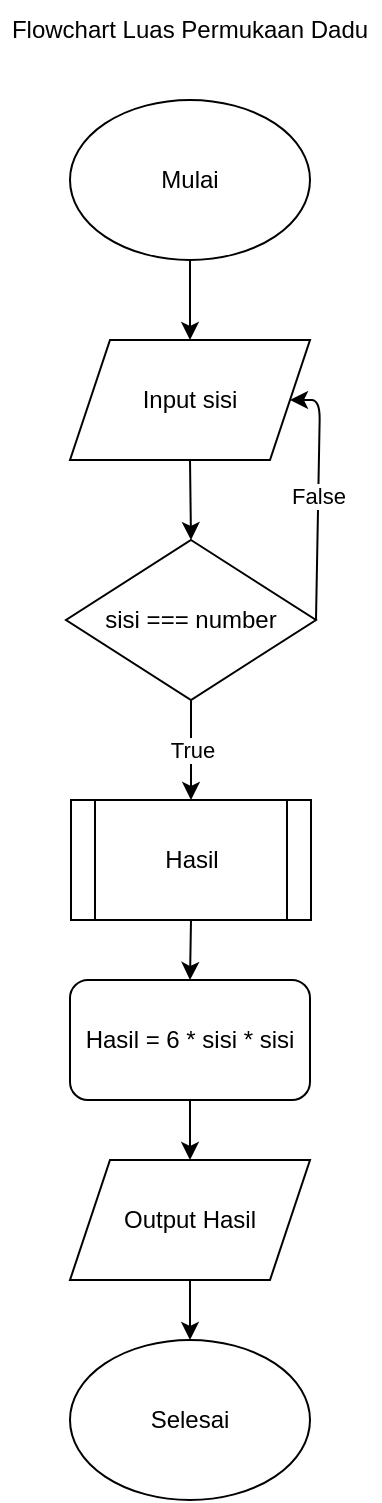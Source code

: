 <mxfile>
    <diagram id="igxhtG-qk5N7Uxzjskpd" name="Flowchart Luas permukaan dadu">
        <mxGraphModel dx="662" dy="467" grid="1" gridSize="10" guides="1" tooltips="1" connect="1" arrows="1" fold="1" page="1" pageScale="1" pageWidth="850" pageHeight="1100" math="0" shadow="0">
            <root>
                <mxCell id="0"/>
                <mxCell id="1" parent="0"/>
                <mxCell id="eGiSJUhgHARl2_mfINpc-1" value="Flowchart Luas Permukaan Dadu" style="text;html=1;strokeColor=none;fillColor=none;align=center;verticalAlign=middle;whiteSpace=wrap;rounded=0;" parent="1" vertex="1">
                    <mxGeometry x="330" y="10" width="190" height="30" as="geometry"/>
                </mxCell>
                <mxCell id="mAerkZqi7aBmmSv-46kn-1" style="edgeStyle=none;html=1;exitX=0.5;exitY=1;exitDx=0;exitDy=0;entryX=0.5;entryY=0;entryDx=0;entryDy=0;" parent="1" source="eGiSJUhgHARl2_mfINpc-2" target="eGiSJUhgHARl2_mfINpc-4" edge="1">
                    <mxGeometry relative="1" as="geometry"/>
                </mxCell>
                <mxCell id="eGiSJUhgHARl2_mfINpc-2" value="Mulai" style="ellipse;whiteSpace=wrap;html=1;" parent="1" vertex="1">
                    <mxGeometry x="365" y="60" width="120" height="80" as="geometry"/>
                </mxCell>
                <mxCell id="eGiSJUhgHARl2_mfINpc-3" value="Selesai" style="ellipse;whiteSpace=wrap;html=1;" parent="1" vertex="1">
                    <mxGeometry x="365" y="680" width="120" height="80" as="geometry"/>
                </mxCell>
                <mxCell id="eGiSJUhgHARl2_mfINpc-10" style="edgeStyle=none;html=1;exitX=0.5;exitY=1;exitDx=0;exitDy=0;entryX=0.5;entryY=0;entryDx=0;entryDy=0;" parent="1" source="eGiSJUhgHARl2_mfINpc-4" target="eGiSJUhgHARl2_mfINpc-6" edge="1">
                    <mxGeometry relative="1" as="geometry"/>
                </mxCell>
                <mxCell id="eGiSJUhgHARl2_mfINpc-4" value="Input sisi" style="shape=parallelogram;perimeter=parallelogramPerimeter;whiteSpace=wrap;html=1;fixedSize=1;" parent="1" vertex="1">
                    <mxGeometry x="365" y="180" width="120" height="60" as="geometry"/>
                </mxCell>
                <mxCell id="mAerkZqi7aBmmSv-46kn-5" style="edgeStyle=none;html=1;exitX=0.5;exitY=1;exitDx=0;exitDy=0;entryX=0.5;entryY=0;entryDx=0;entryDy=0;" parent="1" source="eGiSJUhgHARl2_mfINpc-5" target="eGiSJUhgHARl2_mfINpc-3" edge="1">
                    <mxGeometry relative="1" as="geometry"/>
                </mxCell>
                <mxCell id="eGiSJUhgHARl2_mfINpc-5" value="Output Hasil" style="shape=parallelogram;perimeter=parallelogramPerimeter;whiteSpace=wrap;html=1;fixedSize=1;" parent="1" vertex="1">
                    <mxGeometry x="365" y="590" width="120" height="60" as="geometry"/>
                </mxCell>
                <mxCell id="eGiSJUhgHARl2_mfINpc-9" value="False" style="edgeStyle=none;html=1;exitX=1;exitY=0.5;exitDx=0;exitDy=0;entryX=1;entryY=0.5;entryDx=0;entryDy=0;" parent="1" source="eGiSJUhgHARl2_mfINpc-6" target="eGiSJUhgHARl2_mfINpc-4" edge="1">
                    <mxGeometry relative="1" as="geometry">
                        <Array as="points">
                            <mxPoint x="490" y="210"/>
                        </Array>
                    </mxGeometry>
                </mxCell>
                <mxCell id="mAerkZqi7aBmmSv-46kn-2" value="True" style="edgeStyle=none;html=1;exitX=0.5;exitY=1;exitDx=0;exitDy=0;entryX=0.5;entryY=0;entryDx=0;entryDy=0;" parent="1" source="eGiSJUhgHARl2_mfINpc-6" target="eGiSJUhgHARl2_mfINpc-7" edge="1">
                    <mxGeometry relative="1" as="geometry"/>
                </mxCell>
                <mxCell id="eGiSJUhgHARl2_mfINpc-6" value="sisi === number" style="rhombus;whiteSpace=wrap;html=1;" parent="1" vertex="1">
                    <mxGeometry x="363" y="280" width="125" height="80" as="geometry"/>
                </mxCell>
                <mxCell id="mAerkZqi7aBmmSv-46kn-3" style="edgeStyle=none;html=1;exitX=0.5;exitY=1;exitDx=0;exitDy=0;entryX=0.5;entryY=0;entryDx=0;entryDy=0;" parent="1" source="eGiSJUhgHARl2_mfINpc-7" target="eGiSJUhgHARl2_mfINpc-8" edge="1">
                    <mxGeometry relative="1" as="geometry"/>
                </mxCell>
                <mxCell id="eGiSJUhgHARl2_mfINpc-7" value="Hasil" style="shape=process;whiteSpace=wrap;html=1;backgroundOutline=1;" parent="1" vertex="1">
                    <mxGeometry x="365.5" y="410" width="120" height="60" as="geometry"/>
                </mxCell>
                <mxCell id="mAerkZqi7aBmmSv-46kn-4" style="edgeStyle=none;html=1;exitX=0.5;exitY=1;exitDx=0;exitDy=0;entryX=0.5;entryY=0;entryDx=0;entryDy=0;" parent="1" source="eGiSJUhgHARl2_mfINpc-8" target="eGiSJUhgHARl2_mfINpc-5" edge="1">
                    <mxGeometry relative="1" as="geometry"/>
                </mxCell>
                <mxCell id="eGiSJUhgHARl2_mfINpc-8" value="Hasil = 6 * sisi * sisi" style="rounded=1;whiteSpace=wrap;html=1;" parent="1" vertex="1">
                    <mxGeometry x="365" y="500" width="120" height="60" as="geometry"/>
                </mxCell>
            </root>
        </mxGraphModel>
    </diagram>
    <diagram id="GPDPFKyJoKnp78J4Ad1X" name="Flowchart luas dan keliling lingkaran">
        <mxGraphModel dx="662" dy="467" grid="1" gridSize="10" guides="1" tooltips="1" connect="1" arrows="1" fold="1" page="1" pageScale="1" pageWidth="850" pageHeight="1100" math="0" shadow="0">
            <root>
                <mxCell id="0"/>
                <mxCell id="1" parent="0"/>
                <mxCell id="2" value="Flowchart luas dan keliling lingkaran" style="text;html=1;strokeColor=none;fillColor=none;align=left;verticalAlign=middle;whiteSpace=wrap;rounded=0;" parent="1" vertex="1">
                    <mxGeometry x="319" y="10" width="212" height="30" as="geometry"/>
                </mxCell>
                <mxCell id="33" style="edgeStyle=none;html=1;exitX=0.5;exitY=1;exitDx=0;exitDy=0;entryX=0.5;entryY=0;entryDx=0;entryDy=0;" parent="1" source="3" target="5" edge="1">
                    <mxGeometry relative="1" as="geometry"/>
                </mxCell>
                <mxCell id="3" value="" style="ellipse;whiteSpace=wrap;html=1;" parent="1" vertex="1">
                    <mxGeometry x="365" y="60" width="120" height="80" as="geometry"/>
                </mxCell>
                <mxCell id="4" value="Selesai" style="ellipse;whiteSpace=wrap;html=1;" parent="1" vertex="1">
                    <mxGeometry x="365" y="860" width="120" height="80" as="geometry"/>
                </mxCell>
                <mxCell id="17" style="edgeStyle=none;html=1;exitX=0.5;exitY=1;exitDx=0;exitDy=0;" parent="1" source="5" target="7" edge="1">
                    <mxGeometry relative="1" as="geometry"/>
                </mxCell>
                <mxCell id="5" value="" style="shape=parallelogram;perimeter=parallelogramPerimeter;whiteSpace=wrap;html=1;fixedSize=1;" parent="1" vertex="1">
                    <mxGeometry x="365" y="160" width="120" height="60" as="geometry"/>
                </mxCell>
                <mxCell id="31" style="edgeStyle=none;html=1;exitX=0.5;exitY=1;exitDx=0;exitDy=0;entryX=0.5;entryY=0;entryDx=0;entryDy=0;" parent="1" source="6" target="4" edge="1">
                    <mxGeometry relative="1" as="geometry"/>
                </mxCell>
                <mxCell id="6" value="Output Luas dan keliling" style="shape=parallelogram;perimeter=parallelogramPerimeter;whiteSpace=wrap;html=1;fixedSize=1;" parent="1" vertex="1">
                    <mxGeometry x="338" y="760" width="175" height="60" as="geometry"/>
                </mxCell>
                <mxCell id="15" value="False" style="edgeStyle=none;html=1;exitX=1;exitY=0.5;exitDx=0;exitDy=0;entryX=1;entryY=0.5;entryDx=0;entryDy=0;" parent="1" source="7" target="5" edge="1">
                    <mxGeometry relative="1" as="geometry">
                        <Array as="points">
                            <mxPoint x="530" y="295"/>
                            <mxPoint x="530" y="240"/>
                            <mxPoint x="530" y="190"/>
                        </Array>
                    </mxGeometry>
                </mxCell>
                <mxCell id="16" value="True" style="edgeStyle=none;html=1;exitX=0.5;exitY=1;exitDx=0;exitDy=0;entryX=0.5;entryY=0;entryDx=0;entryDy=0;" parent="1" source="7" target="8" edge="1">
                    <mxGeometry relative="1" as="geometry"/>
                </mxCell>
                <mxCell id="7" value="" style="rhombus;whiteSpace=wrap;html=1;" parent="1" vertex="1">
                    <mxGeometry x="358" y="250" width="135" height="90" as="geometry"/>
                </mxCell>
                <mxCell id="20" value="True" style="edgeStyle=none;html=1;exitX=0;exitY=0.5;exitDx=0;exitDy=0;entryX=0.5;entryY=0;entryDx=0;entryDy=0;" parent="1" source="8" target="23" edge="1">
                    <mxGeometry x="0.238" relative="1" as="geometry">
                        <mxPoint x="320" y="520" as="targetPoint"/>
                        <Array as="points">
                            <mxPoint x="320" y="455"/>
                        </Array>
                        <mxPoint as="offset"/>
                    </mxGeometry>
                </mxCell>
                <mxCell id="21" value="False" style="edgeStyle=none;html=1;exitX=1;exitY=0.5;exitDx=0;exitDy=0;entryX=0.5;entryY=0;entryDx=0;entryDy=0;" parent="1" source="8" target="24" edge="1">
                    <mxGeometry relative="1" as="geometry">
                        <mxPoint x="525" y="530" as="targetPoint"/>
                        <Array as="points">
                            <mxPoint x="525" y="455"/>
                        </Array>
                    </mxGeometry>
                </mxCell>
                <mxCell id="8" value="" style="rhombus;whiteSpace=wrap;html=1;" parent="1" vertex="1">
                    <mxGeometry x="360" y="400" width="138" height="110" as="geometry"/>
                </mxCell>
                <mxCell id="11" value="Mulai" style="text;html=1;strokeColor=none;fillColor=none;align=center;verticalAlign=middle;whiteSpace=wrap;rounded=0;" parent="1" vertex="1">
                    <mxGeometry x="395" y="80" width="60" height="30" as="geometry"/>
                </mxCell>
                <mxCell id="12" value="input r" style="text;html=1;strokeColor=none;fillColor=none;align=center;verticalAlign=middle;whiteSpace=wrap;rounded=0;" parent="1" vertex="1">
                    <mxGeometry x="395" y="175" width="60" height="30" as="geometry"/>
                </mxCell>
                <mxCell id="13" value="r === number" style="text;html=1;strokeColor=none;fillColor=none;align=center;verticalAlign=middle;whiteSpace=wrap;rounded=0;" parent="1" vertex="1">
                    <mxGeometry x="385.5" y="280" width="80" height="30" as="geometry"/>
                </mxCell>
                <mxCell id="18" value="r % 7 == 0" style="text;html=1;strokeColor=none;fillColor=none;align=center;verticalAlign=middle;whiteSpace=wrap;rounded=0;" parent="1" vertex="1">
                    <mxGeometry x="390.5" y="440" width="70" height="30" as="geometry"/>
                </mxCell>
                <mxCell id="27" style="edgeStyle=none;html=1;exitX=0.5;exitY=1;exitDx=0;exitDy=0;entryX=0.5;entryY=0;entryDx=0;entryDy=0;" parent="1" source="23" target="25" edge="1">
                    <mxGeometry relative="1" as="geometry"/>
                </mxCell>
                <mxCell id="23" value="Luas&lt;br&gt;Keliling" style="shape=process;whiteSpace=wrap;html=1;backgroundOutline=1;" parent="1" vertex="1">
                    <mxGeometry x="260" y="520" width="120" height="60" as="geometry"/>
                </mxCell>
                <mxCell id="28" style="edgeStyle=none;html=1;exitX=0.5;exitY=1;exitDx=0;exitDy=0;entryX=0.5;entryY=0;entryDx=0;entryDy=0;" parent="1" source="24" target="26" edge="1">
                    <mxGeometry relative="1" as="geometry"/>
                </mxCell>
                <mxCell id="24" value="Luas&lt;br&gt;keliling" style="shape=process;whiteSpace=wrap;html=1;backgroundOutline=1;" parent="1" vertex="1">
                    <mxGeometry x="465.5" y="520" width="120" height="60" as="geometry"/>
                </mxCell>
                <mxCell id="29" style="edgeStyle=none;html=1;exitX=0.5;exitY=1;exitDx=0;exitDy=0;entryX=0;entryY=0.5;entryDx=0;entryDy=0;" parent="1" source="25" target="6" edge="1">
                    <mxGeometry relative="1" as="geometry">
                        <Array as="points">
                            <mxPoint x="320" y="790"/>
                        </Array>
                    </mxGeometry>
                </mxCell>
                <mxCell id="25" value="Luas = 22/7 * r * r&lt;br&gt;Keliling = 2 * 22/7 * r" style="rounded=1;whiteSpace=wrap;html=1;" parent="1" vertex="1">
                    <mxGeometry x="260" y="620" width="120" height="60" as="geometry"/>
                </mxCell>
                <mxCell id="30" style="edgeStyle=none;html=1;exitX=0.5;exitY=1;exitDx=0;exitDy=0;entryX=1;entryY=0.5;entryDx=0;entryDy=0;" parent="1" source="26" target="6" edge="1">
                    <mxGeometry relative="1" as="geometry">
                        <Array as="points">
                            <mxPoint x="526" y="790"/>
                        </Array>
                    </mxGeometry>
                </mxCell>
                <mxCell id="26" value="Luas = 3,14 * r * r&lt;br&gt;Keliling = 2 * 3,14 * r" style="rounded=1;whiteSpace=wrap;html=1;" parent="1" vertex="1">
                    <mxGeometry x="465.5" y="620" width="120" height="60" as="geometry"/>
                </mxCell>
            </root>
        </mxGraphModel>
    </diagram>
</mxfile>